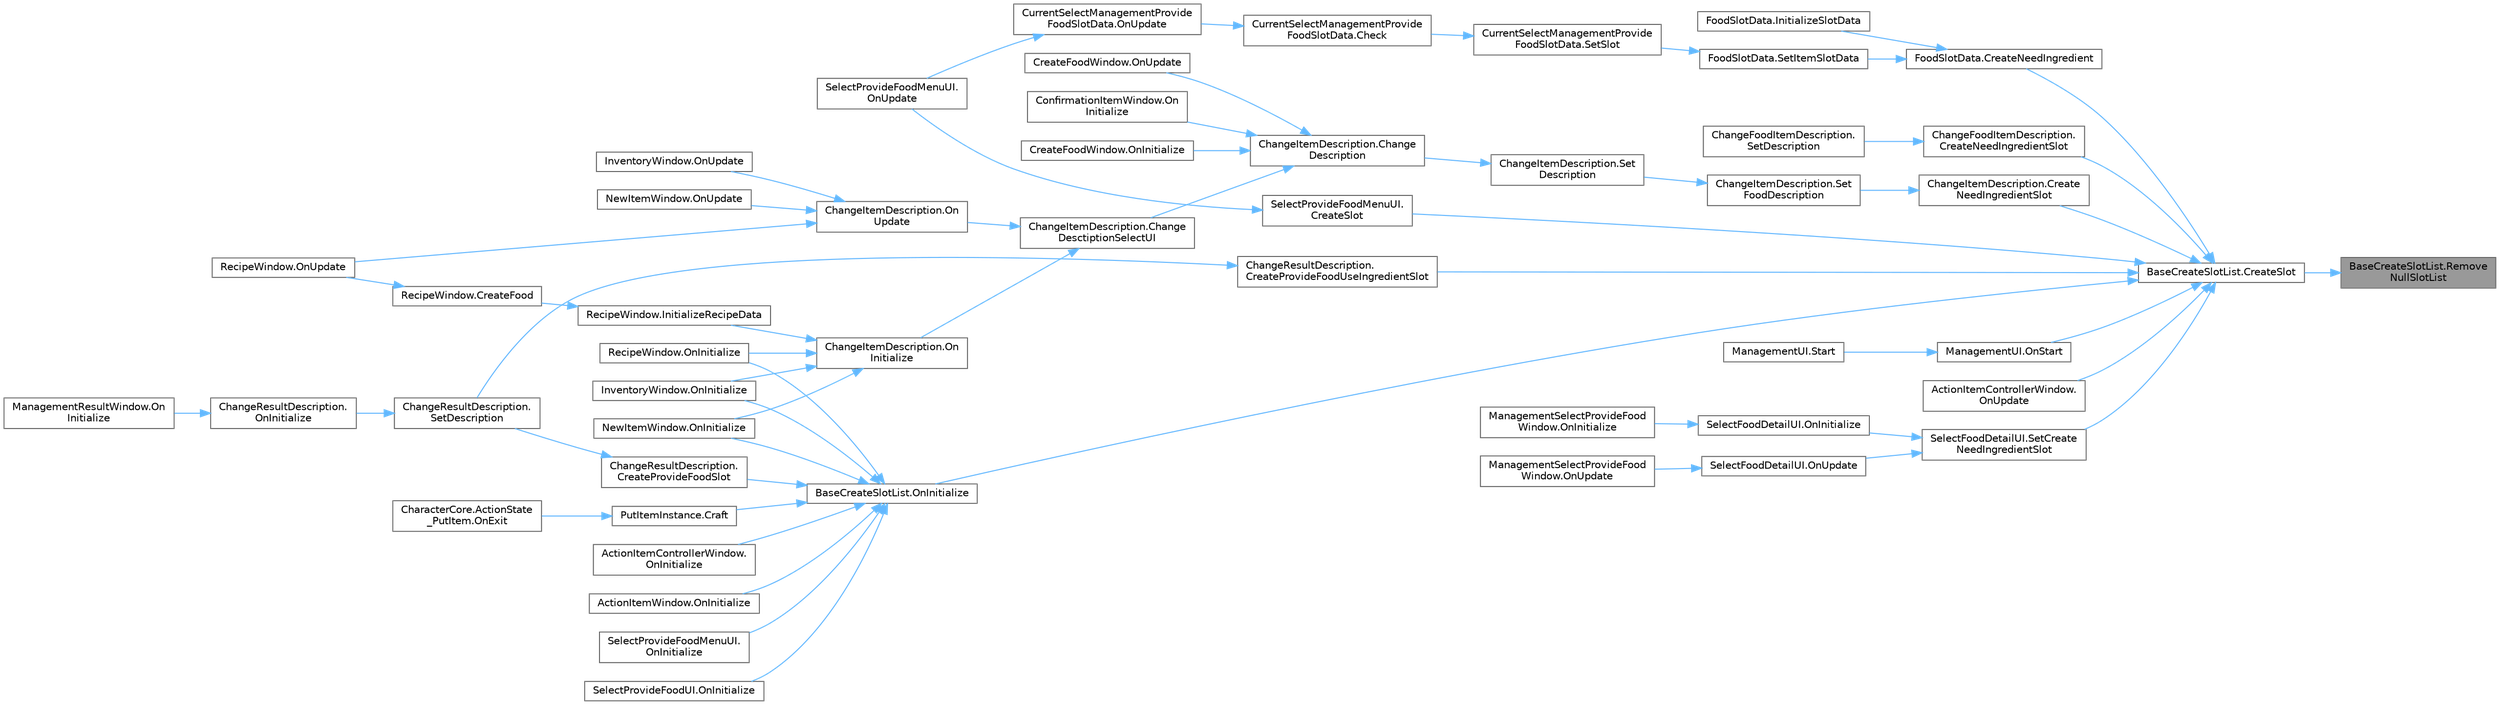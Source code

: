 digraph "BaseCreateSlotList.RemoveNullSlotList"
{
 // LATEX_PDF_SIZE
  bgcolor="transparent";
  edge [fontname=Helvetica,fontsize=10,labelfontname=Helvetica,labelfontsize=10];
  node [fontname=Helvetica,fontsize=10,shape=box,height=0.2,width=0.4];
  rankdir="RL";
  Node1 [id="Node000001",label="BaseCreateSlotList.Remove\lNullSlotList",height=0.2,width=0.4,color="gray40", fillcolor="grey60", style="filled", fontcolor="black",tooltip=" "];
  Node1 -> Node2 [id="edge1_Node000001_Node000002",dir="back",color="steelblue1",style="solid",tooltip=" "];
  Node2 [id="Node000002",label="BaseCreateSlotList.CreateSlot",height=0.2,width=0.4,color="grey40", fillcolor="white", style="filled",URL="$class_base_create_slot_list.html#a1050fa09f7705d5e74fa66f14594368b",tooltip=" "];
  Node2 -> Node3 [id="edge2_Node000002_Node000003",dir="back",color="steelblue1",style="solid",tooltip=" "];
  Node3 [id="Node000003",label="FoodSlotData.CreateNeedIngredient",height=0.2,width=0.4,color="grey40", fillcolor="white", style="filled",URL="$class_food_slot_data.html#a086add5080414ca4527b900abe3a4a24",tooltip=" "];
  Node3 -> Node4 [id="edge3_Node000003_Node000004",dir="back",color="steelblue1",style="solid",tooltip=" "];
  Node4 [id="Node000004",label="FoodSlotData.InitializeSlotData",height=0.2,width=0.4,color="grey40", fillcolor="white", style="filled",URL="$class_food_slot_data.html#a037856bc9bcaf98a50ace2dff1015d02",tooltip=" "];
  Node3 -> Node5 [id="edge4_Node000003_Node000005",dir="back",color="steelblue1",style="solid",tooltip=" "];
  Node5 [id="Node000005",label="FoodSlotData.SetItemSlotData",height=0.2,width=0.4,color="grey40", fillcolor="white", style="filled",URL="$class_food_slot_data.html#a28807d6e7b835fc5ad20478ef942e8c2",tooltip=" "];
  Node5 -> Node6 [id="edge5_Node000005_Node000006",dir="back",color="steelblue1",style="solid",tooltip=" "];
  Node6 [id="Node000006",label="CurrentSelectManagementProvide\lFoodSlotData.SetSlot",height=0.2,width=0.4,color="grey40", fillcolor="white", style="filled",URL="$class_current_select_management_provide_food_slot_data.html#a10fef029b89f114c60f1b505cd89da41",tooltip=" "];
  Node6 -> Node7 [id="edge6_Node000006_Node000007",dir="back",color="steelblue1",style="solid",tooltip=" "];
  Node7 [id="Node000007",label="CurrentSelectManagementProvide\lFoodSlotData.Check",height=0.2,width=0.4,color="grey40", fillcolor="white", style="filled",URL="$class_current_select_management_provide_food_slot_data.html#a5d3a4b9f0e84729d805c7502afa023f3",tooltip=" "];
  Node7 -> Node8 [id="edge7_Node000007_Node000008",dir="back",color="steelblue1",style="solid",tooltip=" "];
  Node8 [id="Node000008",label="CurrentSelectManagementProvide\lFoodSlotData.OnUpdate",height=0.2,width=0.4,color="grey40", fillcolor="white", style="filled",URL="$class_current_select_management_provide_food_slot_data.html#a304d9f4d69d35a441270c085e1eff544",tooltip=" "];
  Node8 -> Node9 [id="edge8_Node000008_Node000009",dir="back",color="steelblue1",style="solid",tooltip=" "];
  Node9 [id="Node000009",label="SelectProvideFoodMenuUI.\lOnUpdate",height=0.2,width=0.4,color="grey40", fillcolor="white", style="filled",URL="$class_select_provide_food_menu_u_i.html#adb348cb5cdebcad98b0e8892537469df",tooltip="常に動作"];
  Node2 -> Node10 [id="edge9_Node000002_Node000010",dir="back",color="steelblue1",style="solid",tooltip=" "];
  Node10 [id="Node000010",label="ChangeFoodItemDescription.\lCreateNeedIngredientSlot",height=0.2,width=0.4,color="grey40", fillcolor="white", style="filled",URL="$class_change_food_item_description.html#a38c51da1f7ef59fb64411abc1079c01e",tooltip=" "];
  Node10 -> Node11 [id="edge10_Node000010_Node000011",dir="back",color="steelblue1",style="solid",tooltip=" "];
  Node11 [id="Node000011",label="ChangeFoodItemDescription.\lSetDescription",height=0.2,width=0.4,color="grey40", fillcolor="white", style="filled",URL="$class_change_food_item_description.html#add713d6652f3c85e9d04b87a6ecb6b04",tooltip=" "];
  Node2 -> Node12 [id="edge11_Node000002_Node000012",dir="back",color="steelblue1",style="solid",tooltip=" "];
  Node12 [id="Node000012",label="ChangeItemDescription.Create\lNeedIngredientSlot",height=0.2,width=0.4,color="grey40", fillcolor="white", style="filled",URL="$class_change_item_description.html#aca442368d65bdbb11c073906e09d3c90",tooltip=" "];
  Node12 -> Node13 [id="edge12_Node000012_Node000013",dir="back",color="steelblue1",style="solid",tooltip=" "];
  Node13 [id="Node000013",label="ChangeItemDescription.Set\lFoodDescription",height=0.2,width=0.4,color="grey40", fillcolor="white", style="filled",URL="$class_change_item_description.html#a45c3782e49d4e0c40a6e78e15f8c3916",tooltip=" "];
  Node13 -> Node14 [id="edge13_Node000013_Node000014",dir="back",color="steelblue1",style="solid",tooltip=" "];
  Node14 [id="Node000014",label="ChangeItemDescription.Set\lDescription",height=0.2,width=0.4,color="grey40", fillcolor="white", style="filled",URL="$class_change_item_description.html#a80f1cb0c60ae117de04d58a221747612",tooltip=" "];
  Node14 -> Node15 [id="edge14_Node000014_Node000015",dir="back",color="steelblue1",style="solid",tooltip=" "];
  Node15 [id="Node000015",label="ChangeItemDescription.Change\lDescription",height=0.2,width=0.4,color="grey40", fillcolor="white", style="filled",URL="$class_change_item_description.html#a2b30636ef288a5a11353836e028378ed",tooltip="引数アイテムIDを基に説明文を更新"];
  Node15 -> Node16 [id="edge15_Node000015_Node000016",dir="back",color="steelblue1",style="solid",tooltip=" "];
  Node16 [id="Node000016",label="ChangeItemDescription.Change\lDesctiptionSelectUI",height=0.2,width=0.4,color="grey40", fillcolor="white", style="filled",URL="$class_change_item_description.html#a8ea36af0b54755cf79893a9faf794392",tooltip="選択中のItemSlotDataを基に説明文を更新"];
  Node16 -> Node17 [id="edge16_Node000016_Node000017",dir="back",color="steelblue1",style="solid",tooltip=" "];
  Node17 [id="Node000017",label="ChangeItemDescription.On\lInitialize",height=0.2,width=0.4,color="grey40", fillcolor="white", style="filled",URL="$class_change_item_description.html#a372615885181314c2bf445cc29d00601",tooltip=" "];
  Node17 -> Node18 [id="edge17_Node000017_Node000018",dir="back",color="steelblue1",style="solid",tooltip=" "];
  Node18 [id="Node000018",label="RecipeWindow.InitializeRecipeData",height=0.2,width=0.4,color="grey40", fillcolor="white", style="filled",URL="$class_recipe_window.html#ad4eafb7e174f9c4fafa30a88ebe76a2d",tooltip=" "];
  Node18 -> Node19 [id="edge18_Node000018_Node000019",dir="back",color="steelblue1",style="solid",tooltip=" "];
  Node19 [id="Node000019",label="RecipeWindow.CreateFood",height=0.2,width=0.4,color="grey40", fillcolor="white", style="filled",URL="$class_recipe_window.html#ab3a9d5f3f65f42b3ba0007374b8b592b",tooltip=" "];
  Node19 -> Node20 [id="edge19_Node000019_Node000020",dir="back",color="steelblue1",style="solid",tooltip=" "];
  Node20 [id="Node000020",label="RecipeWindow.OnUpdate",height=0.2,width=0.4,color="grey40", fillcolor="white", style="filled",URL="$class_recipe_window.html#a91631656f295517aab1d288bc6a5ba8b",tooltip=" "];
  Node17 -> Node21 [id="edge20_Node000017_Node000021",dir="back",color="steelblue1",style="solid",tooltip=" "];
  Node21 [id="Node000021",label="InventoryWindow.OnInitialize",height=0.2,width=0.4,color="grey40", fillcolor="white", style="filled",URL="$class_inventory_window.html#a6abe077e96dcd738cf1861c93de55a60",tooltip=" "];
  Node17 -> Node22 [id="edge21_Node000017_Node000022",dir="back",color="steelblue1",style="solid",tooltip=" "];
  Node22 [id="Node000022",label="NewItemWindow.OnInitialize",height=0.2,width=0.4,color="grey40", fillcolor="white", style="filled",URL="$class_new_item_window.html#ad183bec63c6a4bd4ab06429128ab810f",tooltip=" "];
  Node17 -> Node23 [id="edge22_Node000017_Node000023",dir="back",color="steelblue1",style="solid",tooltip=" "];
  Node23 [id="Node000023",label="RecipeWindow.OnInitialize",height=0.2,width=0.4,color="grey40", fillcolor="white", style="filled",URL="$class_recipe_window.html#a0e9133c42b107372f56fb6a6e24e4cea",tooltip=" "];
  Node16 -> Node24 [id="edge23_Node000016_Node000024",dir="back",color="steelblue1",style="solid",tooltip=" "];
  Node24 [id="Node000024",label="ChangeItemDescription.On\lUpdate",height=0.2,width=0.4,color="grey40", fillcolor="white", style="filled",URL="$class_change_item_description.html#add800bb5c8e841af0e1e9365272e371e",tooltip=" "];
  Node24 -> Node25 [id="edge24_Node000024_Node000025",dir="back",color="steelblue1",style="solid",tooltip=" "];
  Node25 [id="Node000025",label="InventoryWindow.OnUpdate",height=0.2,width=0.4,color="grey40", fillcolor="white", style="filled",URL="$class_inventory_window.html#a735ed76fd07862674c24d7afa1f6fe21",tooltip=" "];
  Node24 -> Node26 [id="edge25_Node000024_Node000026",dir="back",color="steelblue1",style="solid",tooltip=" "];
  Node26 [id="Node000026",label="NewItemWindow.OnUpdate",height=0.2,width=0.4,color="grey40", fillcolor="white", style="filled",URL="$class_new_item_window.html#aa34ebf692699bb6f404d289a3142a7bb",tooltip=" "];
  Node24 -> Node20 [id="edge26_Node000024_Node000020",dir="back",color="steelblue1",style="solid",tooltip=" "];
  Node15 -> Node27 [id="edge27_Node000015_Node000027",dir="back",color="steelblue1",style="solid",tooltip=" "];
  Node27 [id="Node000027",label="ConfirmationItemWindow.On\lInitialize",height=0.2,width=0.4,color="grey40", fillcolor="white", style="filled",URL="$class_confirmation_item_window.html#acdc82ef8e40455a38444fc8649679b33",tooltip=" "];
  Node15 -> Node28 [id="edge28_Node000015_Node000028",dir="back",color="steelblue1",style="solid",tooltip=" "];
  Node28 [id="Node000028",label="CreateFoodWindow.OnInitialize",height=0.2,width=0.4,color="grey40", fillcolor="white", style="filled",URL="$class_create_food_window.html#a0c5756f960fa02c86581f7171c6b5452",tooltip=" "];
  Node15 -> Node29 [id="edge29_Node000015_Node000029",dir="back",color="steelblue1",style="solid",tooltip=" "];
  Node29 [id="Node000029",label="CreateFoodWindow.OnUpdate",height=0.2,width=0.4,color="grey40", fillcolor="white", style="filled",URL="$class_create_food_window.html#add6e26869c70228c376ff3531aee63dc",tooltip=" "];
  Node2 -> Node30 [id="edge30_Node000002_Node000030",dir="back",color="steelblue1",style="solid",tooltip=" "];
  Node30 [id="Node000030",label="ChangeResultDescription.\lCreateProvideFoodUseIngredientSlot",height=0.2,width=0.4,color="grey40", fillcolor="white", style="filled",URL="$class_change_result_description.html#ad3d261b3bffc5069f02e535877ab2ee7",tooltip=" "];
  Node30 -> Node31 [id="edge31_Node000030_Node000031",dir="back",color="steelblue1",style="solid",tooltip=" "];
  Node31 [id="Node000031",label="ChangeResultDescription.\lSetDescription",height=0.2,width=0.4,color="grey40", fillcolor="white", style="filled",URL="$class_change_result_description.html#ae980f42993baa84b81c7a5272b111089",tooltip=" "];
  Node31 -> Node32 [id="edge32_Node000031_Node000032",dir="back",color="steelblue1",style="solid",tooltip=" "];
  Node32 [id="Node000032",label="ChangeResultDescription.\lOnInitialize",height=0.2,width=0.4,color="grey40", fillcolor="white", style="filled",URL="$class_change_result_description.html#ad816096e54a6a415b20e0f112f8622e8",tooltip=" "];
  Node32 -> Node33 [id="edge33_Node000032_Node000033",dir="back",color="steelblue1",style="solid",tooltip=" "];
  Node33 [id="Node000033",label="ManagementResultWindow.On\lInitialize",height=0.2,width=0.4,color="grey40", fillcolor="white", style="filled",URL="$class_management_result_window.html#a8a26e6acd99557f49440fd7d79698092",tooltip=" "];
  Node2 -> Node34 [id="edge34_Node000002_Node000034",dir="back",color="steelblue1",style="solid",tooltip=" "];
  Node34 [id="Node000034",label="SelectProvideFoodMenuUI.\lCreateSlot",height=0.2,width=0.4,color="grey40", fillcolor="white", style="filled",URL="$class_select_provide_food_menu_u_i.html#a6c0416bb72508af4b27fd5e315b45d14",tooltip=" "];
  Node34 -> Node9 [id="edge35_Node000034_Node000009",dir="back",color="steelblue1",style="solid",tooltip=" "];
  Node2 -> Node35 [id="edge36_Node000002_Node000035",dir="back",color="steelblue1",style="solid",tooltip=" "];
  Node35 [id="Node000035",label="BaseCreateSlotList.OnInitialize",height=0.2,width=0.4,color="grey40", fillcolor="white", style="filled",URL="$class_base_create_slot_list.html#a6059aef6a5971425788c7080bca5a4b6",tooltip=" "];
  Node35 -> Node36 [id="edge37_Node000035_Node000036",dir="back",color="steelblue1",style="solid",tooltip=" "];
  Node36 [id="Node000036",label="PutItemInstance.Craft",height=0.2,width=0.4,color="grey40", fillcolor="white", style="filled",URL="$class_put_item_instance.html#a617e7045b93e4fdd4b092bd643a8fb4b",tooltip=" "];
  Node36 -> Node37 [id="edge38_Node000036_Node000037",dir="back",color="steelblue1",style="solid",tooltip=" "];
  Node37 [id="Node000037",label="CharacterCore.ActionState\l_PutItem.OnExit",height=0.2,width=0.4,color="grey40", fillcolor="white", style="filled",URL="$class_character_core_1_1_action_state___put_item.html#a0e842e096f9869dad6402de5e1a874cf",tooltip=" "];
  Node35 -> Node38 [id="edge39_Node000035_Node000038",dir="back",color="steelblue1",style="solid",tooltip=" "];
  Node38 [id="Node000038",label="ChangeResultDescription.\lCreateProvideFoodSlot",height=0.2,width=0.4,color="grey40", fillcolor="white", style="filled",URL="$class_change_result_description.html#a8b8f3826f2cf23c8f3a55e423f7e839f",tooltip=" "];
  Node38 -> Node31 [id="edge40_Node000038_Node000031",dir="back",color="steelblue1",style="solid",tooltip=" "];
  Node35 -> Node39 [id="edge41_Node000035_Node000039",dir="back",color="steelblue1",style="solid",tooltip=" "];
  Node39 [id="Node000039",label="ActionItemControllerWindow.\lOnInitialize",height=0.2,width=0.4,color="grey40", fillcolor="white", style="filled",URL="$class_action_item_controller_window.html#ab49128f20ebf6ea0d2e083e774b62d6c",tooltip=" "];
  Node35 -> Node40 [id="edge42_Node000035_Node000040",dir="back",color="steelblue1",style="solid",tooltip=" "];
  Node40 [id="Node000040",label="ActionItemWindow.OnInitialize",height=0.2,width=0.4,color="grey40", fillcolor="white", style="filled",URL="$class_action_item_window.html#ae7018a3649395ec9ffaf7f6491d036af",tooltip=" "];
  Node35 -> Node21 [id="edge43_Node000035_Node000021",dir="back",color="steelblue1",style="solid",tooltip=" "];
  Node35 -> Node22 [id="edge44_Node000035_Node000022",dir="back",color="steelblue1",style="solid",tooltip=" "];
  Node35 -> Node23 [id="edge45_Node000035_Node000023",dir="back",color="steelblue1",style="solid",tooltip=" "];
  Node35 -> Node41 [id="edge46_Node000035_Node000041",dir="back",color="steelblue1",style="solid",tooltip=" "];
  Node41 [id="Node000041",label="SelectProvideFoodMenuUI.\lOnInitialize",height=0.2,width=0.4,color="grey40", fillcolor="white", style="filled",URL="$class_select_provide_food_menu_u_i.html#a6f05089553ee12221711aec245606551",tooltip="最初に一度初期化"];
  Node35 -> Node42 [id="edge47_Node000035_Node000042",dir="back",color="steelblue1",style="solid",tooltip=" "];
  Node42 [id="Node000042",label="SelectProvideFoodUI.OnInitialize",height=0.2,width=0.4,color="grey40", fillcolor="white", style="filled",URL="$class_select_provide_food_u_i.html#a141fcf4447025194e3785543d0de42e0",tooltip="最初に一度初期化"];
  Node2 -> Node43 [id="edge48_Node000002_Node000043",dir="back",color="steelblue1",style="solid",tooltip=" "];
  Node43 [id="Node000043",label="ManagementUI.OnStart",height=0.2,width=0.4,color="grey40", fillcolor="white", style="filled",URL="$class_management_u_i.html#aa0ea621a42c23ceabb4cc92767739bb3",tooltip=" "];
  Node43 -> Node44 [id="edge49_Node000043_Node000044",dir="back",color="steelblue1",style="solid",tooltip=" "];
  Node44 [id="Node000044",label="ManagementUI.Start",height=0.2,width=0.4,color="grey40", fillcolor="white", style="filled",URL="$class_management_u_i.html#aed6399ef63ec5b83ecd14d7c4698f051",tooltip=" "];
  Node2 -> Node45 [id="edge50_Node000002_Node000045",dir="back",color="steelblue1",style="solid",tooltip=" "];
  Node45 [id="Node000045",label="ActionItemControllerWindow.\lOnUpdate",height=0.2,width=0.4,color="grey40", fillcolor="white", style="filled",URL="$class_action_item_controller_window.html#a078236b0b5494f9818cf02a345a4607b",tooltip=" "];
  Node2 -> Node46 [id="edge51_Node000002_Node000046",dir="back",color="steelblue1",style="solid",tooltip=" "];
  Node46 [id="Node000046",label="SelectFoodDetailUI.SetCreate\lNeedIngredientSlot",height=0.2,width=0.4,color="grey40", fillcolor="white", style="filled",URL="$class_select_food_detail_u_i.html#a7207e9f2428d1fc1ad6dd88cce369c04",tooltip=" "];
  Node46 -> Node47 [id="edge52_Node000046_Node000047",dir="back",color="steelblue1",style="solid",tooltip=" "];
  Node47 [id="Node000047",label="SelectFoodDetailUI.OnInitialize",height=0.2,width=0.4,color="grey40", fillcolor="white", style="filled",URL="$class_select_food_detail_u_i.html#adaf860021fbe862068d01401dac1af30",tooltip="初期化処理"];
  Node47 -> Node48 [id="edge53_Node000047_Node000048",dir="back",color="steelblue1",style="solid",tooltip=" "];
  Node48 [id="Node000048",label="ManagementSelectProvideFood\lWindow.OnInitialize",height=0.2,width=0.4,color="grey40", fillcolor="white", style="filled",URL="$class_management_select_provide_food_window.html#ab7f4acc38ed4984be9b4b182eab8cbaa",tooltip=" "];
  Node46 -> Node49 [id="edge54_Node000046_Node000049",dir="back",color="steelblue1",style="solid",tooltip=" "];
  Node49 [id="Node000049",label="SelectFoodDetailUI.OnUpdate",height=0.2,width=0.4,color="grey40", fillcolor="white", style="filled",URL="$class_select_food_detail_u_i.html#ab6fa9b8cd74acf396806d555afb6424f",tooltip="実行処理"];
  Node49 -> Node50 [id="edge55_Node000049_Node000050",dir="back",color="steelblue1",style="solid",tooltip=" "];
  Node50 [id="Node000050",label="ManagementSelectProvideFood\lWindow.OnUpdate",height=0.2,width=0.4,color="grey40", fillcolor="white", style="filled",URL="$class_management_select_provide_food_window.html#ae7c918611d49b0020ad2d1e673c4ccf5",tooltip=" "];
}
